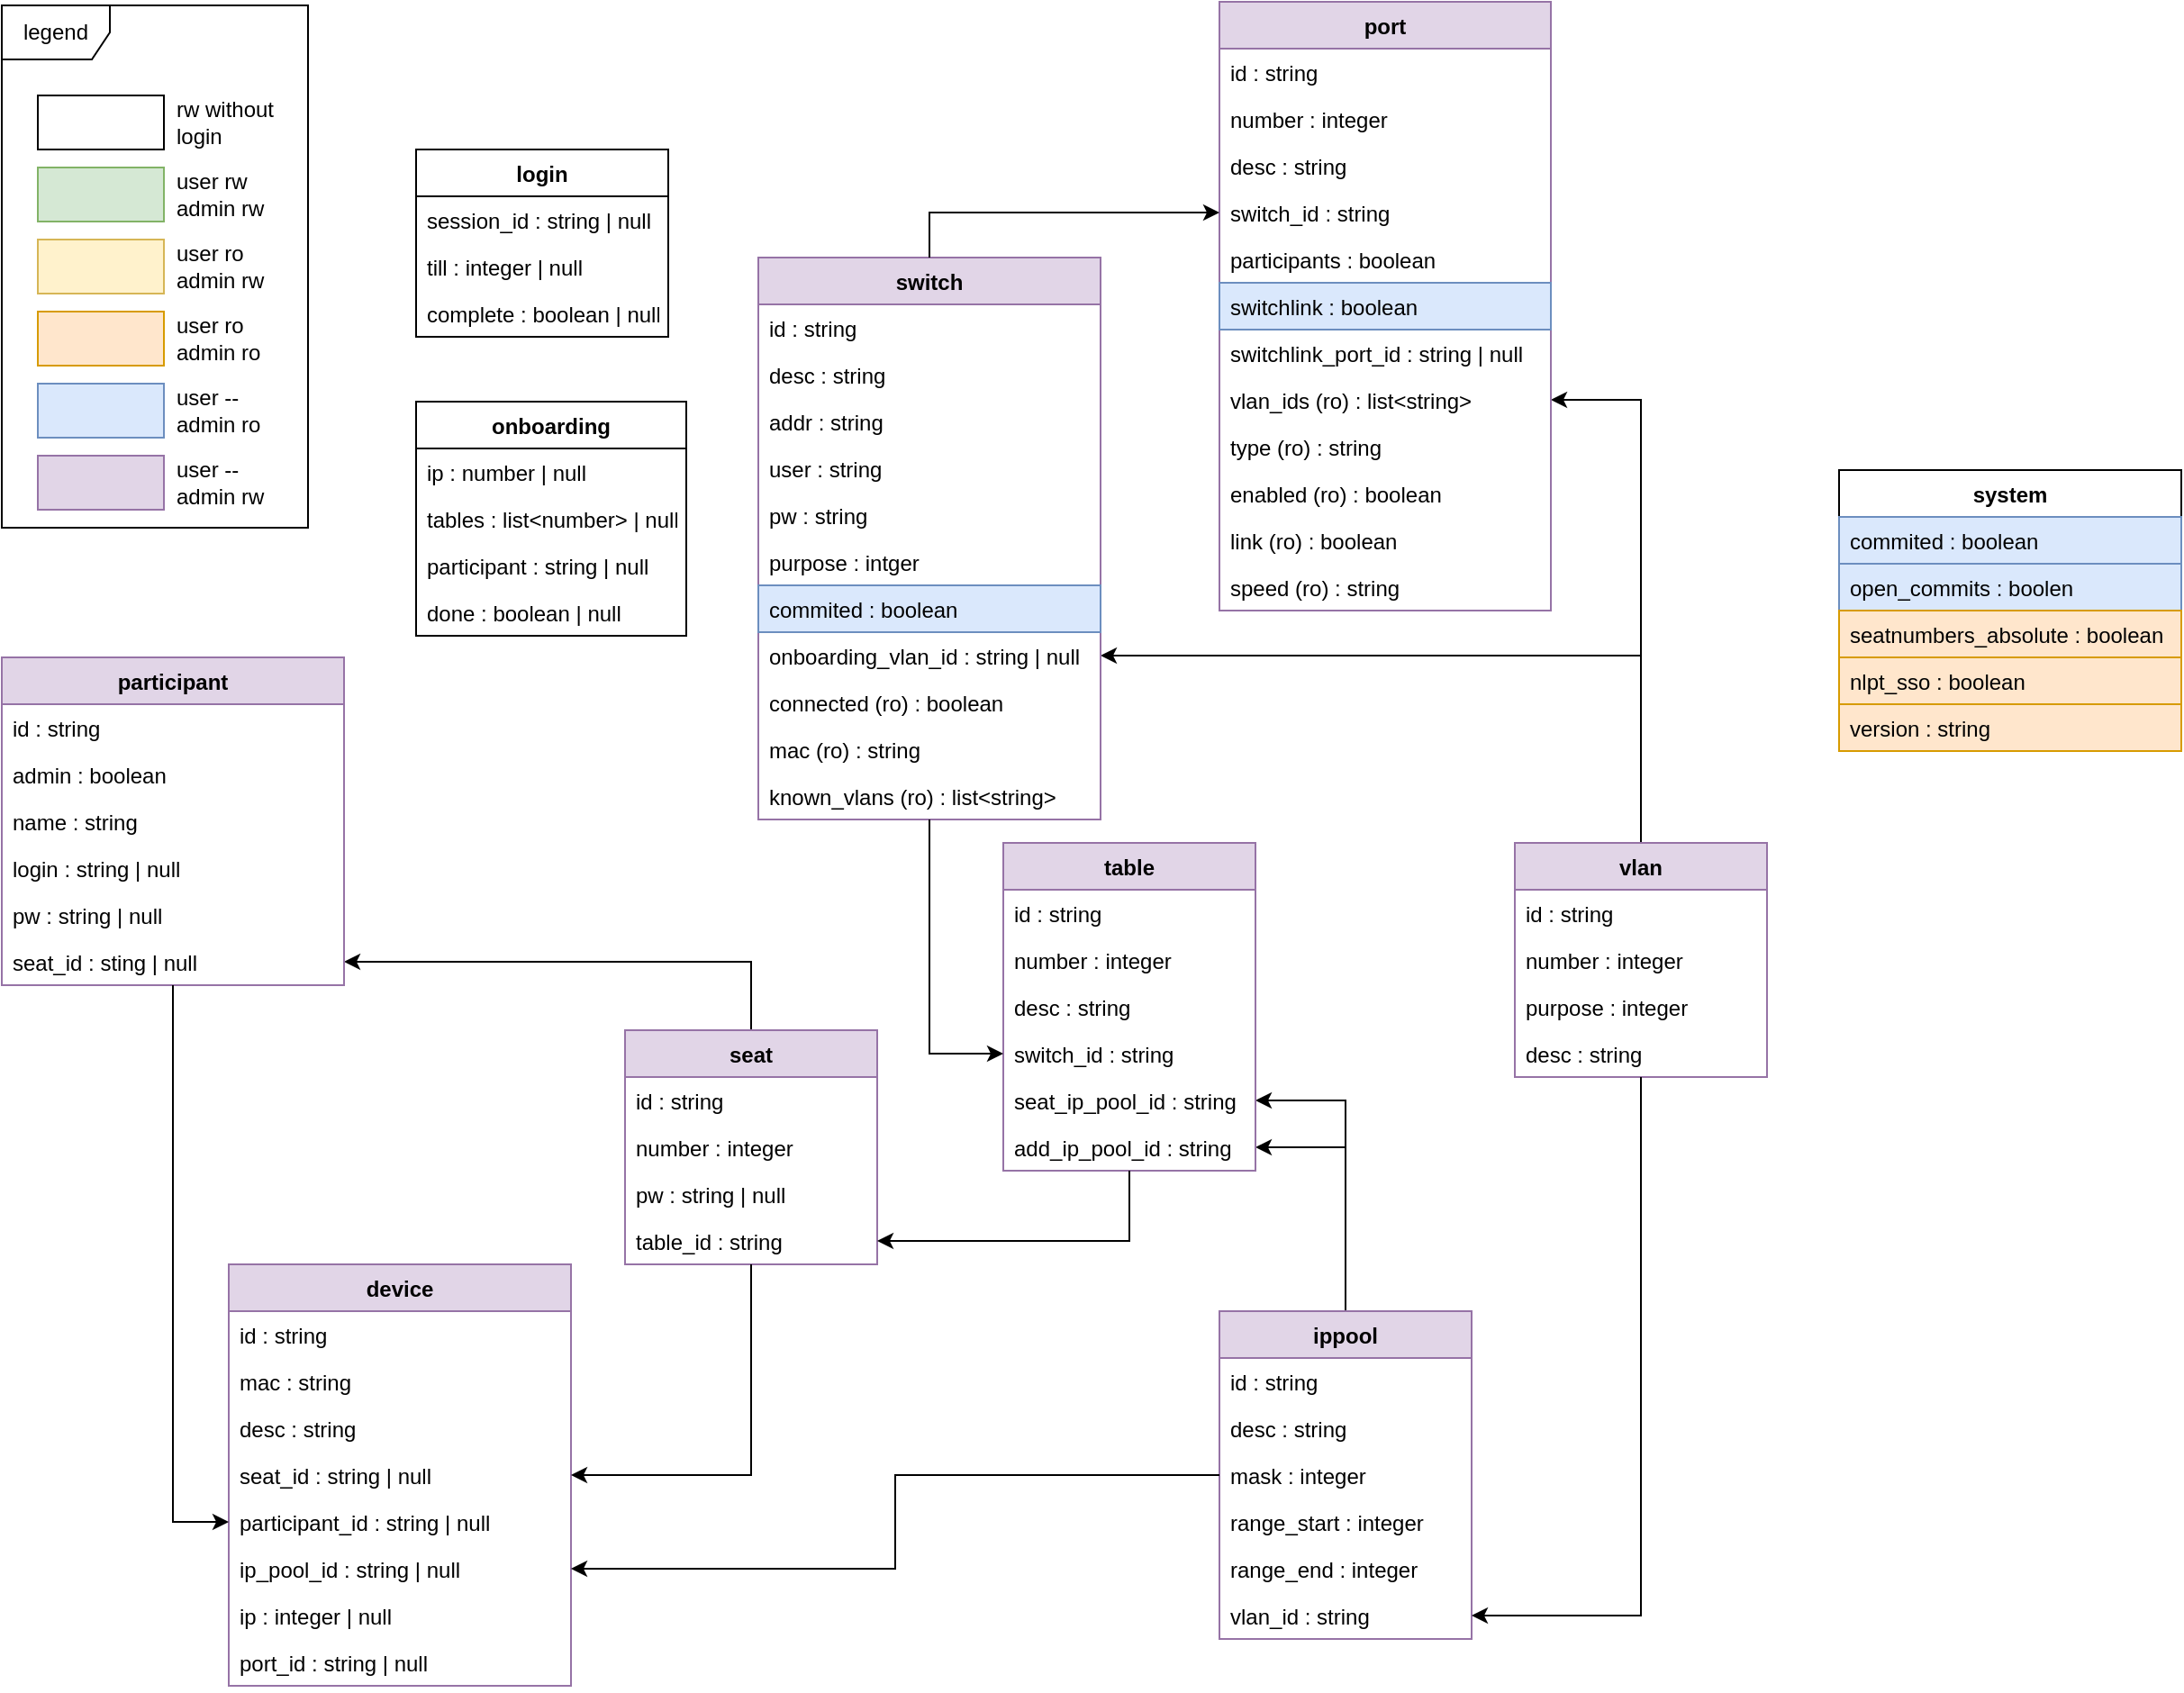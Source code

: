 <mxfile>
    <diagram id="wcmjMXEbXOUI_5ojHGwT" name="Seite-1">
        <mxGraphModel dx="1130" dy="787" grid="1" gridSize="10" guides="1" tooltips="1" connect="1" arrows="1" fold="1" page="1" pageScale="1" pageWidth="827" pageHeight="1169" math="0" shadow="0">
            <root>
                <mxCell id="0"/>
                <mxCell id="1" parent="0"/>
                <mxCell id="OiGLj_DlRbiztUVWyKpy-1" value="login" style="swimlane;fontStyle=1;childLayout=stackLayout;horizontal=1;startSize=26;fillColor=none;horizontalStack=0;resizeParent=1;resizeParentMax=0;resizeLast=0;collapsible=1;marginBottom=0;" parent="1" vertex="1">
                    <mxGeometry x="260" y="100" width="140" height="104" as="geometry"/>
                </mxCell>
                <mxCell id="OiGLj_DlRbiztUVWyKpy-2" value="session_id : string | null" style="text;strokeColor=none;fillColor=none;align=left;verticalAlign=top;spacingLeft=4;spacingRight=4;overflow=hidden;rotatable=0;points=[[0,0.5],[1,0.5]];portConstraint=eastwest;" parent="OiGLj_DlRbiztUVWyKpy-1" vertex="1">
                    <mxGeometry y="26" width="140" height="26" as="geometry"/>
                </mxCell>
                <mxCell id="OiGLj_DlRbiztUVWyKpy-3" value="till : integer | null" style="text;strokeColor=none;fillColor=none;align=left;verticalAlign=top;spacingLeft=4;spacingRight=4;overflow=hidden;rotatable=0;points=[[0,0.5],[1,0.5]];portConstraint=eastwest;" parent="OiGLj_DlRbiztUVWyKpy-1" vertex="1">
                    <mxGeometry y="52" width="140" height="26" as="geometry"/>
                </mxCell>
                <mxCell id="OiGLj_DlRbiztUVWyKpy-4" value="complete : boolean | null" style="text;strokeColor=none;fillColor=none;align=left;verticalAlign=top;spacingLeft=4;spacingRight=4;overflow=hidden;rotatable=0;points=[[0,0.5],[1,0.5]];portConstraint=eastwest;" parent="OiGLj_DlRbiztUVWyKpy-1" vertex="1">
                    <mxGeometry y="78" width="140" height="26" as="geometry"/>
                </mxCell>
                <mxCell id="HbBlQq7aOt1CzihiDnGH-30" style="edgeStyle=orthogonalEdgeStyle;rounded=0;orthogonalLoop=1;jettySize=auto;html=1;" parent="1" source="HbBlQq7aOt1CzihiDnGH-1" target="HbBlQq7aOt1CzihiDnGH-29" edge="1">
                    <mxGeometry relative="1" as="geometry"/>
                </mxCell>
                <mxCell id="3toufLZ86Ex0eC3baNWi-9" style="edgeStyle=orthogonalEdgeStyle;rounded=0;orthogonalLoop=1;jettySize=auto;html=1;" parent="1" source="HbBlQq7aOt1CzihiDnGH-1" target="3toufLZ86Ex0eC3baNWi-7" edge="1">
                    <mxGeometry relative="1" as="geometry"/>
                </mxCell>
                <mxCell id="HbBlQq7aOt1CzihiDnGH-1" value="vlan" style="swimlane;fontStyle=1;childLayout=stackLayout;horizontal=1;startSize=26;fillColor=#e1d5e7;horizontalStack=0;resizeParent=1;resizeParentMax=0;resizeLast=0;collapsible=1;marginBottom=0;strokeColor=#9673a6;" parent="1" vertex="1">
                    <mxGeometry x="870" y="485" width="140" height="130" as="geometry"/>
                </mxCell>
                <mxCell id="HbBlQq7aOt1CzihiDnGH-2" value="id : string" style="text;strokeColor=none;fillColor=none;align=left;verticalAlign=top;spacingLeft=4;spacingRight=4;overflow=hidden;rotatable=0;points=[[0,0.5],[1,0.5]];portConstraint=eastwest;" parent="HbBlQq7aOt1CzihiDnGH-1" vertex="1">
                    <mxGeometry y="26" width="140" height="26" as="geometry"/>
                </mxCell>
                <mxCell id="HbBlQq7aOt1CzihiDnGH-3" value="number : integer" style="text;strokeColor=none;fillColor=none;align=left;verticalAlign=top;spacingLeft=4;spacingRight=4;overflow=hidden;rotatable=0;points=[[0,0.5],[1,0.5]];portConstraint=eastwest;" parent="HbBlQq7aOt1CzihiDnGH-1" vertex="1">
                    <mxGeometry y="52" width="140" height="26" as="geometry"/>
                </mxCell>
                <mxCell id="HbBlQq7aOt1CzihiDnGH-4" value="purpose : integer" style="text;strokeColor=none;fillColor=none;align=left;verticalAlign=top;spacingLeft=4;spacingRight=4;overflow=hidden;rotatable=0;points=[[0,0.5],[1,0.5]];portConstraint=eastwest;" parent="HbBlQq7aOt1CzihiDnGH-1" vertex="1">
                    <mxGeometry y="78" width="140" height="26" as="geometry"/>
                </mxCell>
                <mxCell id="HbBlQq7aOt1CzihiDnGH-5" value="desc : string" style="text;strokeColor=none;fillColor=none;align=left;verticalAlign=top;spacingLeft=4;spacingRight=4;overflow=hidden;rotatable=0;points=[[0,0.5],[1,0.5]];portConstraint=eastwest;" parent="HbBlQq7aOt1CzihiDnGH-1" vertex="1">
                    <mxGeometry y="104" width="140" height="26" as="geometry"/>
                </mxCell>
                <mxCell id="HbBlQq7aOt1CzihiDnGH-21" style="edgeStyle=orthogonalEdgeStyle;rounded=0;orthogonalLoop=1;jettySize=auto;html=1;" parent="1" source="HbBlQq7aOt1CzihiDnGH-6" target="HbBlQq7aOt1CzihiDnGH-20" edge="1">
                    <mxGeometry relative="1" as="geometry"/>
                </mxCell>
                <mxCell id="HbBlQq7aOt1CzihiDnGH-22" style="edgeStyle=orthogonalEdgeStyle;rounded=0;orthogonalLoop=1;jettySize=auto;html=1;" parent="1" source="HbBlQq7aOt1CzihiDnGH-6" target="HbBlQq7aOt1CzihiDnGH-19" edge="1">
                    <mxGeometry relative="1" as="geometry"/>
                </mxCell>
                <mxCell id="HbBlQq7aOt1CzihiDnGH-6" value="ippool" style="swimlane;fontStyle=1;childLayout=stackLayout;horizontal=1;startSize=26;fillColor=#e1d5e7;horizontalStack=0;resizeParent=1;resizeParentMax=0;resizeLast=0;collapsible=1;marginBottom=0;strokeColor=#9673a6;" parent="1" vertex="1">
                    <mxGeometry x="706" y="745" width="140" height="182" as="geometry"/>
                </mxCell>
                <mxCell id="HbBlQq7aOt1CzihiDnGH-7" value="id : string" style="text;strokeColor=none;fillColor=none;align=left;verticalAlign=top;spacingLeft=4;spacingRight=4;overflow=hidden;rotatable=0;points=[[0,0.5],[1,0.5]];portConstraint=eastwest;" parent="HbBlQq7aOt1CzihiDnGH-6" vertex="1">
                    <mxGeometry y="26" width="140" height="26" as="geometry"/>
                </mxCell>
                <mxCell id="HbBlQq7aOt1CzihiDnGH-10" value="desc : string" style="text;strokeColor=none;fillColor=none;align=left;verticalAlign=top;spacingLeft=4;spacingRight=4;overflow=hidden;rotatable=0;points=[[0,0.5],[1,0.5]];portConstraint=eastwest;" parent="HbBlQq7aOt1CzihiDnGH-6" vertex="1">
                    <mxGeometry y="52" width="140" height="26" as="geometry"/>
                </mxCell>
                <mxCell id="HbBlQq7aOt1CzihiDnGH-8" value="mask : integer" style="text;strokeColor=none;fillColor=none;align=left;verticalAlign=top;spacingLeft=4;spacingRight=4;overflow=hidden;rotatable=0;points=[[0,0.5],[1,0.5]];portConstraint=eastwest;" parent="HbBlQq7aOt1CzihiDnGH-6" vertex="1">
                    <mxGeometry y="78" width="140" height="26" as="geometry"/>
                </mxCell>
                <mxCell id="HbBlQq7aOt1CzihiDnGH-9" value="range_start : integer" style="text;strokeColor=none;fillColor=none;align=left;verticalAlign=top;spacingLeft=4;spacingRight=4;overflow=hidden;rotatable=0;points=[[0,0.5],[1,0.5]];portConstraint=eastwest;" parent="HbBlQq7aOt1CzihiDnGH-6" vertex="1">
                    <mxGeometry y="104" width="140" height="26" as="geometry"/>
                </mxCell>
                <mxCell id="HbBlQq7aOt1CzihiDnGH-11" value="range_end : integer" style="text;strokeColor=none;fillColor=none;align=left;verticalAlign=top;spacingLeft=4;spacingRight=4;overflow=hidden;rotatable=0;points=[[0,0.5],[1,0.5]];portConstraint=eastwest;" parent="HbBlQq7aOt1CzihiDnGH-6" vertex="1">
                    <mxGeometry y="130" width="140" height="26" as="geometry"/>
                </mxCell>
                <mxCell id="HbBlQq7aOt1CzihiDnGH-12" value="vlan_id : string" style="text;strokeColor=none;fillColor=none;align=left;verticalAlign=top;spacingLeft=4;spacingRight=4;overflow=hidden;rotatable=0;points=[[0,0.5],[1,0.5]];portConstraint=eastwest;" parent="HbBlQq7aOt1CzihiDnGH-6" vertex="1">
                    <mxGeometry y="156" width="140" height="26" as="geometry"/>
                </mxCell>
                <mxCell id="HbBlQq7aOt1CzihiDnGH-13" style="edgeStyle=orthogonalEdgeStyle;rounded=0;orthogonalLoop=1;jettySize=auto;html=1;" parent="1" source="HbBlQq7aOt1CzihiDnGH-1" target="HbBlQq7aOt1CzihiDnGH-12" edge="1">
                    <mxGeometry relative="1" as="geometry"/>
                </mxCell>
                <mxCell id="HbBlQq7aOt1CzihiDnGH-14" value="table" style="swimlane;fontStyle=1;childLayout=stackLayout;horizontal=1;startSize=26;fillColor=#e1d5e7;horizontalStack=0;resizeParent=1;resizeParentMax=0;resizeLast=0;collapsible=1;marginBottom=0;strokeColor=#9673a6;" parent="1" vertex="1">
                    <mxGeometry x="586" y="485" width="140" height="182" as="geometry"/>
                </mxCell>
                <mxCell id="HbBlQq7aOt1CzihiDnGH-15" value="id : string" style="text;strokeColor=none;fillColor=none;align=left;verticalAlign=top;spacingLeft=4;spacingRight=4;overflow=hidden;rotatable=0;points=[[0,0.5],[1,0.5]];portConstraint=eastwest;" parent="HbBlQq7aOt1CzihiDnGH-14" vertex="1">
                    <mxGeometry y="26" width="140" height="26" as="geometry"/>
                </mxCell>
                <mxCell id="HbBlQq7aOt1CzihiDnGH-17" value="number : integer" style="text;strokeColor=none;fillColor=none;align=left;verticalAlign=top;spacingLeft=4;spacingRight=4;overflow=hidden;rotatable=0;points=[[0,0.5],[1,0.5]];portConstraint=eastwest;" parent="HbBlQq7aOt1CzihiDnGH-14" vertex="1">
                    <mxGeometry y="52" width="140" height="26" as="geometry"/>
                </mxCell>
                <mxCell id="HbBlQq7aOt1CzihiDnGH-16" value="desc : string" style="text;strokeColor=none;fillColor=none;align=left;verticalAlign=top;spacingLeft=4;spacingRight=4;overflow=hidden;rotatable=0;points=[[0,0.5],[1,0.5]];portConstraint=eastwest;" parent="HbBlQq7aOt1CzihiDnGH-14" vertex="1">
                    <mxGeometry y="78" width="140" height="26" as="geometry"/>
                </mxCell>
                <mxCell id="HbBlQq7aOt1CzihiDnGH-18" value="switch_id : string" style="text;strokeColor=none;fillColor=none;align=left;verticalAlign=top;spacingLeft=4;spacingRight=4;overflow=hidden;rotatable=0;points=[[0,0.5],[1,0.5]];portConstraint=eastwest;" parent="HbBlQq7aOt1CzihiDnGH-14" vertex="1">
                    <mxGeometry y="104" width="140" height="26" as="geometry"/>
                </mxCell>
                <mxCell id="HbBlQq7aOt1CzihiDnGH-19" value="seat_ip_pool_id : string" style="text;strokeColor=none;fillColor=none;align=left;verticalAlign=top;spacingLeft=4;spacingRight=4;overflow=hidden;rotatable=0;points=[[0,0.5],[1,0.5]];portConstraint=eastwest;" parent="HbBlQq7aOt1CzihiDnGH-14" vertex="1">
                    <mxGeometry y="130" width="140" height="26" as="geometry"/>
                </mxCell>
                <mxCell id="HbBlQq7aOt1CzihiDnGH-20" value="add_ip_pool_id : string" style="text;strokeColor=none;fillColor=none;align=left;verticalAlign=top;spacingLeft=4;spacingRight=4;overflow=hidden;rotatable=0;points=[[0,0.5],[1,0.5]];portConstraint=eastwest;" parent="HbBlQq7aOt1CzihiDnGH-14" vertex="1">
                    <mxGeometry y="156" width="140" height="26" as="geometry"/>
                </mxCell>
                <mxCell id="HbBlQq7aOt1CzihiDnGH-23" value="switch" style="swimlane;fontStyle=1;childLayout=stackLayout;horizontal=1;startSize=26;fillColor=#e1d5e7;horizontalStack=0;resizeParent=1;resizeParentMax=0;resizeLast=0;collapsible=1;marginBottom=0;strokeColor=#9673a6;" parent="1" vertex="1">
                    <mxGeometry x="450" y="160" width="190" height="312" as="geometry"/>
                </mxCell>
                <mxCell id="HbBlQq7aOt1CzihiDnGH-24" value="id : string" style="text;strokeColor=none;fillColor=none;align=left;verticalAlign=top;spacingLeft=4;spacingRight=4;overflow=hidden;rotatable=0;points=[[0,0.5],[1,0.5]];portConstraint=eastwest;" parent="HbBlQq7aOt1CzihiDnGH-23" vertex="1">
                    <mxGeometry y="26" width="190" height="26" as="geometry"/>
                </mxCell>
                <mxCell id="3H03HiEPypZQiUmEZtjQ-2" value="desc : string" style="text;strokeColor=none;fillColor=none;align=left;verticalAlign=top;spacingLeft=4;spacingRight=4;overflow=hidden;rotatable=0;points=[[0,0.5],[1,0.5]];portConstraint=eastwest;" parent="HbBlQq7aOt1CzihiDnGH-23" vertex="1">
                    <mxGeometry y="52" width="190" height="26" as="geometry"/>
                </mxCell>
                <mxCell id="HbBlQq7aOt1CzihiDnGH-25" value="addr : string" style="text;strokeColor=none;fillColor=none;align=left;verticalAlign=top;spacingLeft=4;spacingRight=4;overflow=hidden;rotatable=0;points=[[0,0.5],[1,0.5]];portConstraint=eastwest;" parent="HbBlQq7aOt1CzihiDnGH-23" vertex="1">
                    <mxGeometry y="78" width="190" height="26" as="geometry"/>
                </mxCell>
                <mxCell id="HbBlQq7aOt1CzihiDnGH-26" value="user : string" style="text;strokeColor=none;fillColor=none;align=left;verticalAlign=top;spacingLeft=4;spacingRight=4;overflow=hidden;rotatable=0;points=[[0,0.5],[1,0.5]];portConstraint=eastwest;" parent="HbBlQq7aOt1CzihiDnGH-23" vertex="1">
                    <mxGeometry y="104" width="190" height="26" as="geometry"/>
                </mxCell>
                <mxCell id="HbBlQq7aOt1CzihiDnGH-27" value="pw : string" style="text;strokeColor=none;fillColor=none;align=left;verticalAlign=top;spacingLeft=4;spacingRight=4;overflow=hidden;rotatable=0;points=[[0,0.5],[1,0.5]];portConstraint=eastwest;" parent="HbBlQq7aOt1CzihiDnGH-23" vertex="1">
                    <mxGeometry y="130" width="190" height="26" as="geometry"/>
                </mxCell>
                <mxCell id="HbBlQq7aOt1CzihiDnGH-28" value="purpose : intger" style="text;strokeColor=none;fillColor=none;align=left;verticalAlign=top;spacingLeft=4;spacingRight=4;overflow=hidden;rotatable=0;points=[[0,0.5],[1,0.5]];portConstraint=eastwest;" parent="HbBlQq7aOt1CzihiDnGH-23" vertex="1">
                    <mxGeometry y="156" width="190" height="26" as="geometry"/>
                </mxCell>
                <mxCell id="2" value="commited : boolean" style="text;strokeColor=#6c8ebf;fillColor=#dae8fc;align=left;verticalAlign=top;spacingLeft=4;spacingRight=4;overflow=hidden;rotatable=0;points=[[0,0.5],[1,0.5]];portConstraint=eastwest;" parent="HbBlQq7aOt1CzihiDnGH-23" vertex="1">
                    <mxGeometry y="182" width="190" height="26" as="geometry"/>
                </mxCell>
                <mxCell id="HbBlQq7aOt1CzihiDnGH-29" value="onboarding_vlan_id : string | null" style="text;strokeColor=none;fillColor=none;align=left;verticalAlign=top;spacingLeft=4;spacingRight=4;overflow=hidden;rotatable=0;points=[[0,0.5],[1,0.5]];portConstraint=eastwest;" parent="HbBlQq7aOt1CzihiDnGH-23" vertex="1">
                    <mxGeometry y="208" width="190" height="26" as="geometry"/>
                </mxCell>
                <mxCell id="I7PI70zGRJGLV9i5_dda-1" value="connected (ro) : boolean" style="text;strokeColor=none;fillColor=none;align=left;verticalAlign=top;spacingLeft=4;spacingRight=4;overflow=hidden;rotatable=0;points=[[0,0.5],[1,0.5]];portConstraint=eastwest;" parent="HbBlQq7aOt1CzihiDnGH-23" vertex="1">
                    <mxGeometry y="234" width="190" height="26" as="geometry"/>
                </mxCell>
                <mxCell id="I7PI70zGRJGLV9i5_dda-2" value="mac (ro) : string" style="text;strokeColor=none;fillColor=none;align=left;verticalAlign=top;spacingLeft=4;spacingRight=4;overflow=hidden;rotatable=0;points=[[0,0.5],[1,0.5]];portConstraint=eastwest;" parent="HbBlQq7aOt1CzihiDnGH-23" vertex="1">
                    <mxGeometry y="260" width="190" height="26" as="geometry"/>
                </mxCell>
                <mxCell id="PKYJcR1PnzgGDaaUyaEz-2" value="known_vlans (ro) : list&lt;string&gt;" style="text;strokeColor=none;fillColor=none;align=left;verticalAlign=top;spacingLeft=4;spacingRight=4;overflow=hidden;rotatable=0;points=[[0,0.5],[1,0.5]];portConstraint=eastwest;" parent="HbBlQq7aOt1CzihiDnGH-23" vertex="1">
                    <mxGeometry y="286" width="190" height="26" as="geometry"/>
                </mxCell>
                <mxCell id="HbBlQq7aOt1CzihiDnGH-31" style="edgeStyle=orthogonalEdgeStyle;rounded=0;orthogonalLoop=1;jettySize=auto;html=1;" parent="1" source="HbBlQq7aOt1CzihiDnGH-23" target="HbBlQq7aOt1CzihiDnGH-18" edge="1">
                    <mxGeometry relative="1" as="geometry"/>
                </mxCell>
                <mxCell id="HbBlQq7aOt1CzihiDnGH-45" style="edgeStyle=orthogonalEdgeStyle;rounded=0;orthogonalLoop=1;jettySize=auto;html=1;" parent="1" source="HbBlQq7aOt1CzihiDnGH-32" target="HbBlQq7aOt1CzihiDnGH-44" edge="1">
                    <mxGeometry relative="1" as="geometry"/>
                </mxCell>
                <mxCell id="HbBlQq7aOt1CzihiDnGH-32" value="seat" style="swimlane;fontStyle=1;childLayout=stackLayout;horizontal=1;startSize=26;fillColor=#e1d5e7;horizontalStack=0;resizeParent=1;resizeParentMax=0;resizeLast=0;collapsible=1;marginBottom=0;strokeColor=#9673a6;" parent="1" vertex="1">
                    <mxGeometry x="376" y="589" width="140" height="130" as="geometry"/>
                </mxCell>
                <mxCell id="HbBlQq7aOt1CzihiDnGH-33" value="id : string" style="text;strokeColor=none;fillColor=none;align=left;verticalAlign=top;spacingLeft=4;spacingRight=4;overflow=hidden;rotatable=0;points=[[0,0.5],[1,0.5]];portConstraint=eastwest;" parent="HbBlQq7aOt1CzihiDnGH-32" vertex="1">
                    <mxGeometry y="26" width="140" height="26" as="geometry"/>
                </mxCell>
                <mxCell id="HbBlQq7aOt1CzihiDnGH-34" value="number : integer" style="text;strokeColor=none;fillColor=none;align=left;verticalAlign=top;spacingLeft=4;spacingRight=4;overflow=hidden;rotatable=0;points=[[0,0.5],[1,0.5]];portConstraint=eastwest;" parent="HbBlQq7aOt1CzihiDnGH-32" vertex="1">
                    <mxGeometry y="52" width="140" height="26" as="geometry"/>
                </mxCell>
                <mxCell id="HbBlQq7aOt1CzihiDnGH-35" value="pw : string | null" style="text;strokeColor=none;fillColor=none;align=left;verticalAlign=top;spacingLeft=4;spacingRight=4;overflow=hidden;rotatable=0;points=[[0,0.5],[1,0.5]];portConstraint=eastwest;" parent="HbBlQq7aOt1CzihiDnGH-32" vertex="1">
                    <mxGeometry y="78" width="140" height="26" as="geometry"/>
                </mxCell>
                <mxCell id="HbBlQq7aOt1CzihiDnGH-36" value="table_id : string" style="text;strokeColor=none;fillColor=none;align=left;verticalAlign=top;spacingLeft=4;spacingRight=4;overflow=hidden;rotatable=0;points=[[0,0.5],[1,0.5]];portConstraint=eastwest;" parent="HbBlQq7aOt1CzihiDnGH-32" vertex="1">
                    <mxGeometry y="104" width="140" height="26" as="geometry"/>
                </mxCell>
                <mxCell id="HbBlQq7aOt1CzihiDnGH-37" style="edgeStyle=orthogonalEdgeStyle;rounded=0;orthogonalLoop=1;jettySize=auto;html=1;" parent="1" source="HbBlQq7aOt1CzihiDnGH-14" target="HbBlQq7aOt1CzihiDnGH-36" edge="1">
                    <mxGeometry relative="1" as="geometry"/>
                </mxCell>
                <mxCell id="HbBlQq7aOt1CzihiDnGH-38" value="participant" style="swimlane;fontStyle=1;childLayout=stackLayout;horizontal=1;startSize=26;fillColor=#e1d5e7;horizontalStack=0;resizeParent=1;resizeParentMax=0;resizeLast=0;collapsible=1;marginBottom=0;strokeColor=#9673a6;" parent="1" vertex="1">
                    <mxGeometry x="30" y="382" width="190" height="182" as="geometry"/>
                </mxCell>
                <mxCell id="HbBlQq7aOt1CzihiDnGH-39" value="id : string" style="text;strokeColor=none;fillColor=none;align=left;verticalAlign=top;spacingLeft=4;spacingRight=4;overflow=hidden;rotatable=0;points=[[0,0.5],[1,0.5]];portConstraint=eastwest;" parent="HbBlQq7aOt1CzihiDnGH-38" vertex="1">
                    <mxGeometry y="26" width="190" height="26" as="geometry"/>
                </mxCell>
                <mxCell id="HbBlQq7aOt1CzihiDnGH-40" value="admin : boolean" style="text;strokeColor=none;fillColor=none;align=left;verticalAlign=top;spacingLeft=4;spacingRight=4;overflow=hidden;rotatable=0;points=[[0,0.5],[1,0.5]];portConstraint=eastwest;" parent="HbBlQq7aOt1CzihiDnGH-38" vertex="1">
                    <mxGeometry y="52" width="190" height="26" as="geometry"/>
                </mxCell>
                <mxCell id="HbBlQq7aOt1CzihiDnGH-41" value="name : string" style="text;strokeColor=none;fillColor=none;align=left;verticalAlign=top;spacingLeft=4;spacingRight=4;overflow=hidden;rotatable=0;points=[[0,0.5],[1,0.5]];portConstraint=eastwest;" parent="HbBlQq7aOt1CzihiDnGH-38" vertex="1">
                    <mxGeometry y="78" width="190" height="26" as="geometry"/>
                </mxCell>
                <mxCell id="HbBlQq7aOt1CzihiDnGH-42" value="login : string | null" style="text;strokeColor=none;fillColor=none;align=left;verticalAlign=top;spacingLeft=4;spacingRight=4;overflow=hidden;rotatable=0;points=[[0,0.5],[1,0.5]];portConstraint=eastwest;" parent="HbBlQq7aOt1CzihiDnGH-38" vertex="1">
                    <mxGeometry y="104" width="190" height="26" as="geometry"/>
                </mxCell>
                <mxCell id="HbBlQq7aOt1CzihiDnGH-43" value="pw : string | null" style="text;strokeColor=none;fillColor=none;align=left;verticalAlign=top;spacingLeft=4;spacingRight=4;overflow=hidden;rotatable=0;points=[[0,0.5],[1,0.5]];portConstraint=eastwest;" parent="HbBlQq7aOt1CzihiDnGH-38" vertex="1">
                    <mxGeometry y="130" width="190" height="26" as="geometry"/>
                </mxCell>
                <mxCell id="HbBlQq7aOt1CzihiDnGH-44" value="seat_id : sting | null" style="text;strokeColor=none;fillColor=none;align=left;verticalAlign=top;spacingLeft=4;spacingRight=4;overflow=hidden;rotatable=0;points=[[0,0.5],[1,0.5]];portConstraint=eastwest;" parent="HbBlQq7aOt1CzihiDnGH-38" vertex="1">
                    <mxGeometry y="156" width="190" height="26" as="geometry"/>
                </mxCell>
                <mxCell id="HbBlQq7aOt1CzihiDnGH-46" value="device" style="swimlane;fontStyle=1;childLayout=stackLayout;horizontal=1;startSize=26;fillColor=#e1d5e7;horizontalStack=0;resizeParent=1;resizeParentMax=0;resizeLast=0;collapsible=1;marginBottom=0;strokeColor=#9673a6;" parent="1" vertex="1">
                    <mxGeometry x="156" y="719" width="190" height="234" as="geometry"/>
                </mxCell>
                <mxCell id="HbBlQq7aOt1CzihiDnGH-47" value="id : string" style="text;strokeColor=none;fillColor=none;align=left;verticalAlign=top;spacingLeft=4;spacingRight=4;overflow=hidden;rotatable=0;points=[[0,0.5],[1,0.5]];portConstraint=eastwest;" parent="HbBlQq7aOt1CzihiDnGH-46" vertex="1">
                    <mxGeometry y="26" width="190" height="26" as="geometry"/>
                </mxCell>
                <mxCell id="HbBlQq7aOt1CzihiDnGH-48" value="mac : string" style="text;strokeColor=none;fillColor=none;align=left;verticalAlign=top;spacingLeft=4;spacingRight=4;overflow=hidden;rotatable=0;points=[[0,0.5],[1,0.5]];portConstraint=eastwest;" parent="HbBlQq7aOt1CzihiDnGH-46" vertex="1">
                    <mxGeometry y="52" width="190" height="26" as="geometry"/>
                </mxCell>
                <mxCell id="HbBlQq7aOt1CzihiDnGH-49" value="desc : string" style="text;strokeColor=none;fillColor=none;align=left;verticalAlign=top;spacingLeft=4;spacingRight=4;overflow=hidden;rotatable=0;points=[[0,0.5],[1,0.5]];portConstraint=eastwest;" parent="HbBlQq7aOt1CzihiDnGH-46" vertex="1">
                    <mxGeometry y="78" width="190" height="26" as="geometry"/>
                </mxCell>
                <mxCell id="HbBlQq7aOt1CzihiDnGH-50" value="seat_id : string | null" style="text;strokeColor=none;fillColor=none;align=left;verticalAlign=top;spacingLeft=4;spacingRight=4;overflow=hidden;rotatable=0;points=[[0,0.5],[1,0.5]];portConstraint=eastwest;" parent="HbBlQq7aOt1CzihiDnGH-46" vertex="1">
                    <mxGeometry y="104" width="190" height="26" as="geometry"/>
                </mxCell>
                <mxCell id="HbBlQq7aOt1CzihiDnGH-51" value="participant_id : string | null" style="text;strokeColor=none;fillColor=none;align=left;verticalAlign=top;spacingLeft=4;spacingRight=4;overflow=hidden;rotatable=0;points=[[0,0.5],[1,0.5]];portConstraint=eastwest;" parent="HbBlQq7aOt1CzihiDnGH-46" vertex="1">
                    <mxGeometry y="130" width="190" height="26" as="geometry"/>
                </mxCell>
                <mxCell id="HbBlQq7aOt1CzihiDnGH-52" value="ip_pool_id : string | null" style="text;strokeColor=none;fillColor=none;align=left;verticalAlign=top;spacingLeft=4;spacingRight=4;overflow=hidden;rotatable=0;points=[[0,0.5],[1,0.5]];portConstraint=eastwest;" parent="HbBlQq7aOt1CzihiDnGH-46" vertex="1">
                    <mxGeometry y="156" width="190" height="26" as="geometry"/>
                </mxCell>
                <mxCell id="HbBlQq7aOt1CzihiDnGH-53" value="ip : integer | null" style="text;strokeColor=none;fillColor=none;align=left;verticalAlign=top;spacingLeft=4;spacingRight=4;overflow=hidden;rotatable=0;points=[[0,0.5],[1,0.5]];portConstraint=eastwest;" parent="HbBlQq7aOt1CzihiDnGH-46" vertex="1">
                    <mxGeometry y="182" width="190" height="26" as="geometry"/>
                </mxCell>
                <mxCell id="3toufLZ86Ex0eC3baNWi-10" value="port_id : string | null" style="text;strokeColor=none;fillColor=none;align=left;verticalAlign=top;spacingLeft=4;spacingRight=4;overflow=hidden;rotatable=0;points=[[0,0.5],[1,0.5]];portConstraint=eastwest;" parent="HbBlQq7aOt1CzihiDnGH-46" vertex="1">
                    <mxGeometry y="208" width="190" height="26" as="geometry"/>
                </mxCell>
                <mxCell id="HbBlQq7aOt1CzihiDnGH-54" style="edgeStyle=orthogonalEdgeStyle;rounded=0;orthogonalLoop=1;jettySize=auto;html=1;" parent="1" source="HbBlQq7aOt1CzihiDnGH-38" target="HbBlQq7aOt1CzihiDnGH-51" edge="1">
                    <mxGeometry relative="1" as="geometry"/>
                </mxCell>
                <mxCell id="HbBlQq7aOt1CzihiDnGH-55" style="edgeStyle=orthogonalEdgeStyle;rounded=0;orthogonalLoop=1;jettySize=auto;html=1;" parent="1" source="HbBlQq7aOt1CzihiDnGH-32" target="HbBlQq7aOt1CzihiDnGH-50" edge="1">
                    <mxGeometry relative="1" as="geometry"/>
                </mxCell>
                <mxCell id="HbBlQq7aOt1CzihiDnGH-56" style="edgeStyle=orthogonalEdgeStyle;rounded=0;orthogonalLoop=1;jettySize=auto;html=1;" parent="1" source="HbBlQq7aOt1CzihiDnGH-6" target="HbBlQq7aOt1CzihiDnGH-52" edge="1">
                    <mxGeometry relative="1" as="geometry"/>
                </mxCell>
                <mxCell id="3toufLZ86Ex0eC3baNWi-1" value="port" style="swimlane;fontStyle=1;childLayout=stackLayout;horizontal=1;startSize=26;fillColor=#e1d5e7;horizontalStack=0;resizeParent=1;resizeParentMax=0;resizeLast=0;collapsible=1;marginBottom=0;strokeColor=#9673a6;" parent="1" vertex="1">
                    <mxGeometry x="706" y="18" width="184" height="338" as="geometry"/>
                </mxCell>
                <mxCell id="3toufLZ86Ex0eC3baNWi-2" value="id : string" style="text;strokeColor=none;fillColor=none;align=left;verticalAlign=top;spacingLeft=4;spacingRight=4;overflow=hidden;rotatable=0;points=[[0,0.5],[1,0.5]];portConstraint=eastwest;" parent="3toufLZ86Ex0eC3baNWi-1" vertex="1">
                    <mxGeometry y="26" width="184" height="26" as="geometry"/>
                </mxCell>
                <mxCell id="3toufLZ86Ex0eC3baNWi-3" value="number : integer" style="text;strokeColor=none;fillColor=none;align=left;verticalAlign=top;spacingLeft=4;spacingRight=4;overflow=hidden;rotatable=0;points=[[0,0.5],[1,0.5]];portConstraint=eastwest;" parent="3toufLZ86Ex0eC3baNWi-1" vertex="1">
                    <mxGeometry y="52" width="184" height="26" as="geometry"/>
                </mxCell>
                <mxCell id="3toufLZ86Ex0eC3baNWi-5" value="desc : string" style="text;strokeColor=none;fillColor=none;align=left;verticalAlign=top;spacingLeft=4;spacingRight=4;overflow=hidden;rotatable=0;points=[[0,0.5],[1,0.5]];portConstraint=eastwest;" parent="3toufLZ86Ex0eC3baNWi-1" vertex="1">
                    <mxGeometry y="78" width="184" height="26" as="geometry"/>
                </mxCell>
                <mxCell id="3toufLZ86Ex0eC3baNWi-4" value="switch_id : string" style="text;strokeColor=none;fillColor=none;align=left;verticalAlign=top;spacingLeft=4;spacingRight=4;overflow=hidden;rotatable=0;points=[[0,0.5],[1,0.5]];portConstraint=eastwest;" parent="3toufLZ86Ex0eC3baNWi-1" vertex="1">
                    <mxGeometry y="104" width="184" height="26" as="geometry"/>
                </mxCell>
                <mxCell id="3toufLZ86Ex0eC3baNWi-6" value="participants : boolean" style="text;strokeColor=none;fillColor=none;align=left;verticalAlign=top;spacingLeft=4;spacingRight=4;overflow=hidden;rotatable=0;points=[[0,0.5],[1,0.5]];portConstraint=eastwest;" parent="3toufLZ86Ex0eC3baNWi-1" vertex="1">
                    <mxGeometry y="130" width="184" height="26" as="geometry"/>
                </mxCell>
                <mxCell id="XyD-ON7FCZBojSZJl-00-5" value="switchlink : boolean" style="text;strokeColor=#6c8ebf;fillColor=#dae8fc;align=left;verticalAlign=top;spacingLeft=4;spacingRight=4;overflow=hidden;rotatable=0;points=[[0,0.5],[1,0.5]];portConstraint=eastwest;" parent="3toufLZ86Ex0eC3baNWi-1" vertex="1">
                    <mxGeometry y="156" width="184" height="26" as="geometry"/>
                </mxCell>
                <mxCell id="D60CrLlRzeW02S85DgUZ-2" value="switchlink_port_id : string | null" style="text;strokeColor=none;fillColor=none;align=left;verticalAlign=top;spacingLeft=4;spacingRight=4;overflow=hidden;rotatable=0;points=[[0,0.5],[1,0.5]];portConstraint=eastwest;" parent="3toufLZ86Ex0eC3baNWi-1" vertex="1">
                    <mxGeometry y="182" width="184" height="26" as="geometry"/>
                </mxCell>
                <mxCell id="3toufLZ86Ex0eC3baNWi-7" value="vlan_ids (ro) : list&lt;string&gt;" style="text;strokeColor=none;fillColor=none;align=left;verticalAlign=top;spacingLeft=4;spacingRight=4;overflow=hidden;rotatable=0;points=[[0,0.5],[1,0.5]];portConstraint=eastwest;" parent="3toufLZ86Ex0eC3baNWi-1" vertex="1">
                    <mxGeometry y="208" width="184" height="26" as="geometry"/>
                </mxCell>
                <mxCell id="3toufLZ86Ex0eC3baNWi-11" value="type (ro) : string" style="text;strokeColor=none;fillColor=none;align=left;verticalAlign=top;spacingLeft=4;spacingRight=4;overflow=hidden;rotatable=0;points=[[0,0.5],[1,0.5]];portConstraint=eastwest;" parent="3toufLZ86Ex0eC3baNWi-1" vertex="1">
                    <mxGeometry y="234" width="184" height="26" as="geometry"/>
                </mxCell>
                <mxCell id="3toufLZ86Ex0eC3baNWi-12" value="enabled (ro) : boolean" style="text;strokeColor=none;fillColor=none;align=left;verticalAlign=top;spacingLeft=4;spacingRight=4;overflow=hidden;rotatable=0;points=[[0,0.5],[1,0.5]];portConstraint=eastwest;" parent="3toufLZ86Ex0eC3baNWi-1" vertex="1">
                    <mxGeometry y="260" width="184" height="26" as="geometry"/>
                </mxCell>
                <mxCell id="3toufLZ86Ex0eC3baNWi-13" value="link (ro) : boolean" style="text;strokeColor=none;fillColor=none;align=left;verticalAlign=top;spacingLeft=4;spacingRight=4;overflow=hidden;rotatable=0;points=[[0,0.5],[1,0.5]];portConstraint=eastwest;" parent="3toufLZ86Ex0eC3baNWi-1" vertex="1">
                    <mxGeometry y="286" width="184" height="26" as="geometry"/>
                </mxCell>
                <mxCell id="3toufLZ86Ex0eC3baNWi-14" value="speed (ro) : string" style="text;strokeColor=none;fillColor=none;align=left;verticalAlign=top;spacingLeft=4;spacingRight=4;overflow=hidden;rotatable=0;points=[[0,0.5],[1,0.5]];portConstraint=eastwest;" parent="3toufLZ86Ex0eC3baNWi-1" vertex="1">
                    <mxGeometry y="312" width="184" height="26" as="geometry"/>
                </mxCell>
                <mxCell id="3toufLZ86Ex0eC3baNWi-8" style="edgeStyle=orthogonalEdgeStyle;rounded=0;orthogonalLoop=1;jettySize=auto;html=1;" parent="1" source="HbBlQq7aOt1CzihiDnGH-23" target="3toufLZ86Ex0eC3baNWi-4" edge="1">
                    <mxGeometry relative="1" as="geometry"/>
                </mxCell>
                <mxCell id="MXI354nj7rL_2gChRyMd-1" value="system" style="swimlane;fontStyle=1;childLayout=stackLayout;horizontal=1;startSize=26;fillColor=none;horizontalStack=0;resizeParent=1;resizeParentMax=0;resizeLast=0;collapsible=1;marginBottom=0;" parent="1" vertex="1">
                    <mxGeometry x="1050" y="278" width="190" height="156" as="geometry"/>
                </mxCell>
                <mxCell id="MXI354nj7rL_2gChRyMd-2" value="commited : boolean" style="text;strokeColor=#6c8ebf;fillColor=#dae8fc;align=left;verticalAlign=top;spacingLeft=4;spacingRight=4;overflow=hidden;rotatable=0;points=[[0,0.5],[1,0.5]];portConstraint=eastwest;" parent="MXI354nj7rL_2gChRyMd-1" vertex="1">
                    <mxGeometry y="26" width="190" height="26" as="geometry"/>
                </mxCell>
                <mxCell id="MXI354nj7rL_2gChRyMd-3" value="open_commits : boolen" style="text;strokeColor=#6c8ebf;fillColor=#dae8fc;align=left;verticalAlign=top;spacingLeft=4;spacingRight=4;overflow=hidden;rotatable=0;points=[[0,0.5],[1,0.5]];portConstraint=eastwest;" parent="MXI354nj7rL_2gChRyMd-1" vertex="1">
                    <mxGeometry y="52" width="190" height="26" as="geometry"/>
                </mxCell>
                <mxCell id="LbffNxMu1DLhnjCqcATJ-6" value="seatnumbers_absolute : boolean" style="text;strokeColor=#d79b00;fillColor=#ffe6cc;align=left;verticalAlign=top;spacingLeft=4;spacingRight=4;overflow=hidden;rotatable=0;points=[[0,0.5],[1,0.5]];portConstraint=eastwest;" parent="MXI354nj7rL_2gChRyMd-1" vertex="1">
                    <mxGeometry y="78" width="190" height="26" as="geometry"/>
                </mxCell>
                <mxCell id="4" value="nlpt_sso : boolean" style="text;strokeColor=#d79b00;fillColor=#ffe6cc;align=left;verticalAlign=top;spacingLeft=4;spacingRight=4;overflow=hidden;rotatable=0;points=[[0,0.5],[1,0.5]];portConstraint=eastwest;" vertex="1" parent="MXI354nj7rL_2gChRyMd-1">
                    <mxGeometry y="104" width="190" height="26" as="geometry"/>
                </mxCell>
                <mxCell id="3" value="version : string" style="text;strokeColor=#d79b00;fillColor=#ffe6cc;align=left;verticalAlign=top;spacingLeft=4;spacingRight=4;overflow=hidden;rotatable=0;points=[[0,0.5],[1,0.5]];portConstraint=eastwest;" parent="MXI354nj7rL_2gChRyMd-1" vertex="1">
                    <mxGeometry y="130" width="190" height="26" as="geometry"/>
                </mxCell>
                <mxCell id="LbffNxMu1DLhnjCqcATJ-2" value="onboarding" style="swimlane;fontStyle=1;childLayout=stackLayout;horizontal=1;startSize=26;fillColor=none;horizontalStack=0;resizeParent=1;resizeParentMax=0;resizeLast=0;collapsible=1;marginBottom=0;" parent="1" vertex="1">
                    <mxGeometry x="260" y="240" width="150" height="130" as="geometry"/>
                </mxCell>
                <mxCell id="LbffNxMu1DLhnjCqcATJ-3" value="ip : number | null" style="text;strokeColor=none;fillColor=none;align=left;verticalAlign=top;spacingLeft=4;spacingRight=4;overflow=hidden;rotatable=0;points=[[0,0.5],[1,0.5]];portConstraint=eastwest;" parent="LbffNxMu1DLhnjCqcATJ-2" vertex="1">
                    <mxGeometry y="26" width="150" height="26" as="geometry"/>
                </mxCell>
                <mxCell id="LbffNxMu1DLhnjCqcATJ-4" value="tables : list&lt;number&gt; | null" style="text;strokeColor=none;fillColor=none;align=left;verticalAlign=top;spacingLeft=4;spacingRight=4;overflow=hidden;rotatable=0;points=[[0,0.5],[1,0.5]];portConstraint=eastwest;" parent="LbffNxMu1DLhnjCqcATJ-2" vertex="1">
                    <mxGeometry y="52" width="150" height="26" as="geometry"/>
                </mxCell>
                <mxCell id="LbffNxMu1DLhnjCqcATJ-5" value="participant : string | null" style="text;strokeColor=none;fillColor=none;align=left;verticalAlign=top;spacingLeft=4;spacingRight=4;overflow=hidden;rotatable=0;points=[[0,0.5],[1,0.5]];portConstraint=eastwest;" parent="LbffNxMu1DLhnjCqcATJ-2" vertex="1">
                    <mxGeometry y="78" width="150" height="26" as="geometry"/>
                </mxCell>
                <mxCell id="LbffNxMu1DLhnjCqcATJ-9" value="done : boolean | null" style="text;strokeColor=none;fillColor=none;align=left;verticalAlign=top;spacingLeft=4;spacingRight=4;overflow=hidden;rotatable=0;points=[[0,0.5],[1,0.5]];portConstraint=eastwest;" parent="LbffNxMu1DLhnjCqcATJ-2" vertex="1">
                    <mxGeometry y="104" width="150" height="26" as="geometry"/>
                </mxCell>
                <mxCell id="LbffNxMu1DLhnjCqcATJ-8" value="" style="group" parent="1" vertex="1" connectable="0">
                    <mxGeometry x="30" y="20" width="170" height="290" as="geometry"/>
                </mxCell>
                <mxCell id="HbBlQq7aOt1CzihiDnGH-57" value="legend" style="shape=umlFrame;whiteSpace=wrap;html=1;" parent="LbffNxMu1DLhnjCqcATJ-8" vertex="1">
                    <mxGeometry width="170" height="290" as="geometry"/>
                </mxCell>
                <mxCell id="OiGLj_DlRbiztUVWyKpy-6" value="user rw&lt;br&gt;admin rw" style="rounded=0;whiteSpace=wrap;html=1;fillColor=#d5e8d4;strokeColor=#82b366;labelPosition=right;verticalLabelPosition=middle;align=left;verticalAlign=middle;spacing=7;" parent="LbffNxMu1DLhnjCqcATJ-8" vertex="1">
                    <mxGeometry x="20" y="90" width="70" height="30" as="geometry"/>
                </mxCell>
                <mxCell id="OiGLj_DlRbiztUVWyKpy-7" value="user ro&lt;br&gt;admin rw" style="rounded=0;whiteSpace=wrap;html=1;fillColor=#fff2cc;strokeColor=#d6b656;labelPosition=right;verticalLabelPosition=middle;align=left;verticalAlign=middle;spacing=7;" parent="LbffNxMu1DLhnjCqcATJ-8" vertex="1">
                    <mxGeometry x="20" y="130" width="70" height="30" as="geometry"/>
                </mxCell>
                <mxCell id="OiGLj_DlRbiztUVWyKpy-8" value="user --&lt;br&gt;admin ro" style="rounded=0;whiteSpace=wrap;html=1;fillColor=#dae8fc;strokeColor=#6c8ebf;labelPosition=right;verticalLabelPosition=middle;align=left;verticalAlign=middle;spacing=7;" parent="LbffNxMu1DLhnjCqcATJ-8" vertex="1">
                    <mxGeometry x="20" y="210" width="70" height="30" as="geometry"/>
                </mxCell>
                <mxCell id="OiGLj_DlRbiztUVWyKpy-9" value="rw without login" style="rounded=0;whiteSpace=wrap;html=1;labelPosition=right;verticalLabelPosition=middle;align=left;verticalAlign=middle;spacing=7;" parent="LbffNxMu1DLhnjCqcATJ-8" vertex="1">
                    <mxGeometry x="20" y="50" width="70" height="30" as="geometry"/>
                </mxCell>
                <mxCell id="XyD-ON7FCZBojSZJl-00-3" value="user ro&lt;br&gt;admin ro" style="rounded=0;whiteSpace=wrap;html=1;fillColor=#ffe6cc;strokeColor=#d79b00;labelPosition=right;verticalLabelPosition=middle;align=left;verticalAlign=middle;spacing=7;" parent="LbffNxMu1DLhnjCqcATJ-8" vertex="1">
                    <mxGeometry x="20" y="170" width="70" height="30" as="geometry"/>
                </mxCell>
                <mxCell id="LbffNxMu1DLhnjCqcATJ-7" value="user --&lt;br&gt;admin rw" style="rounded=0;whiteSpace=wrap;html=1;fillColor=#e1d5e7;strokeColor=#9673a6;labelPosition=right;verticalLabelPosition=middle;align=left;verticalAlign=middle;spacing=7;" parent="LbffNxMu1DLhnjCqcATJ-8" vertex="1">
                    <mxGeometry x="20" y="250" width="70" height="30" as="geometry"/>
                </mxCell>
            </root>
        </mxGraphModel>
    </diagram>
</mxfile>
